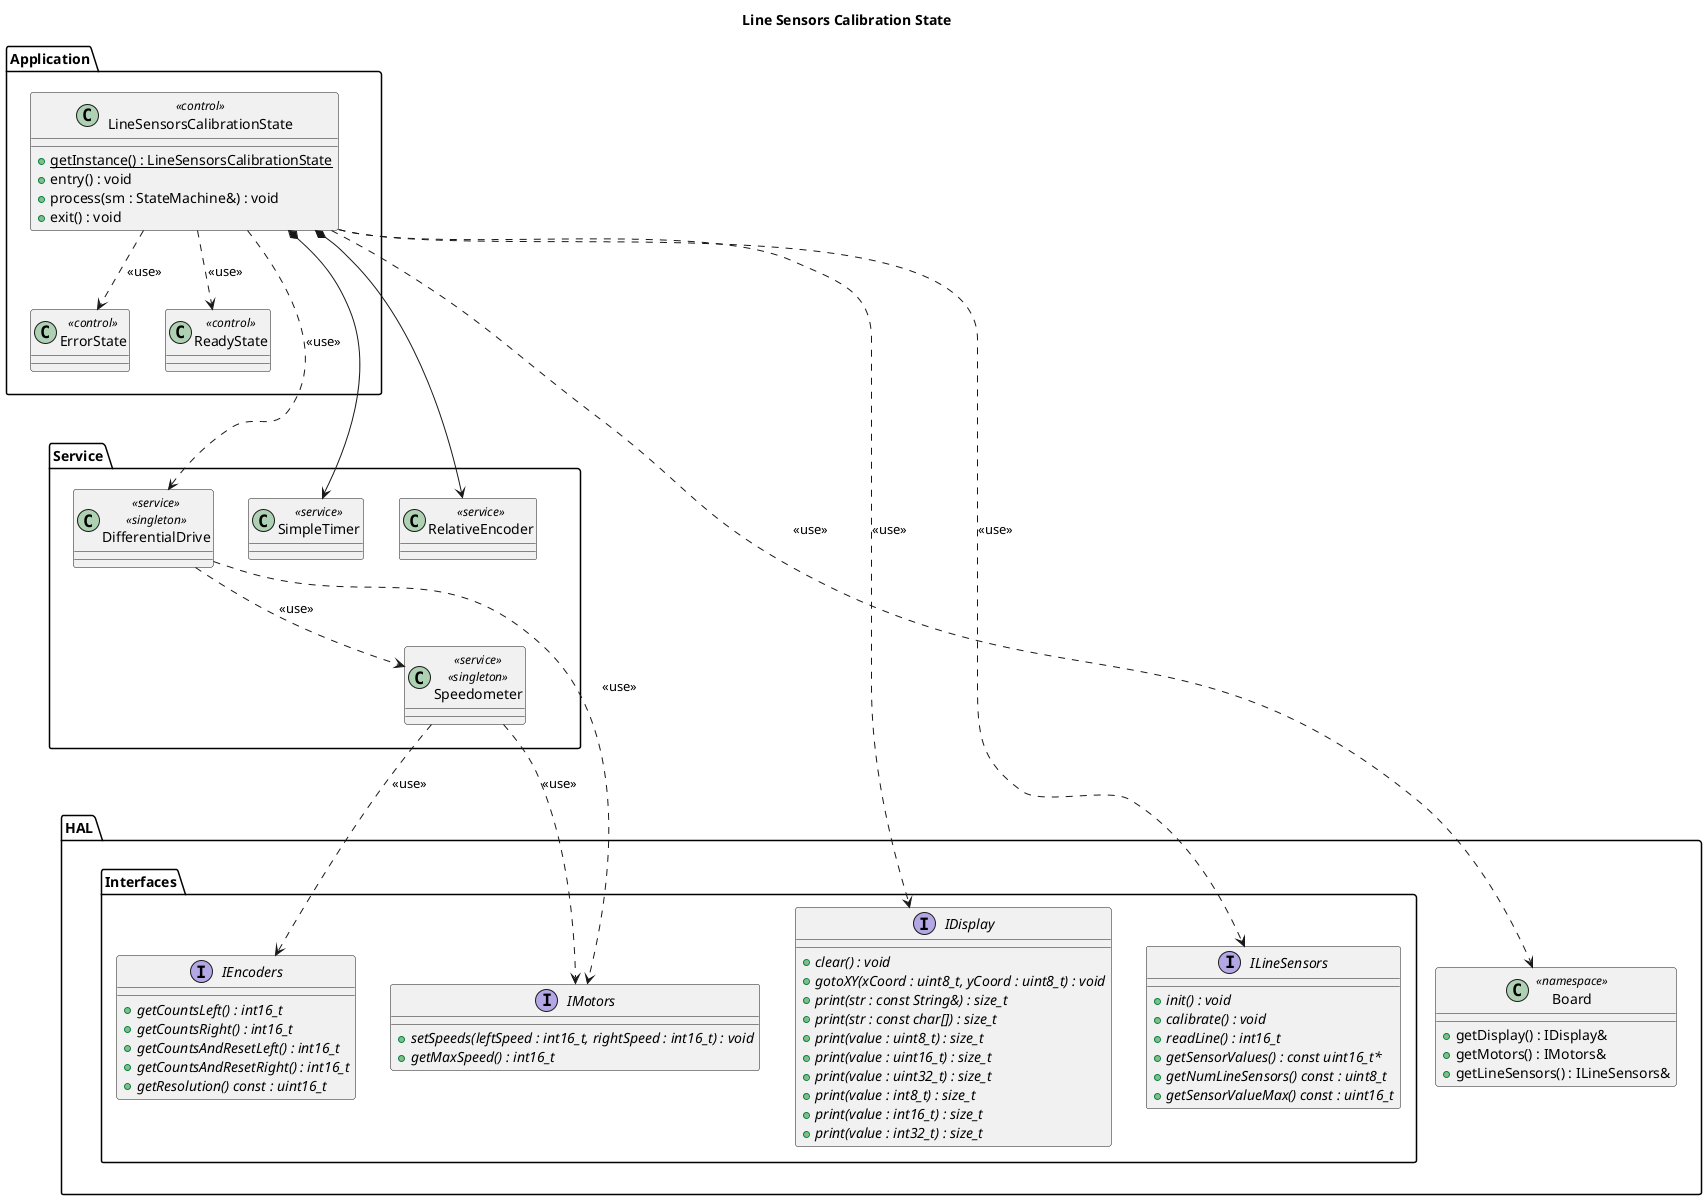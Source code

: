 @startuml

title Line Sensors Calibration State

package "Application" as appLayer {

    class LineSensorsCalibrationState <<control>> {
        + {static} getInstance() : LineSensorsCalibrationState
        + entry() : void
        + process(sm : StateMachine&) : void
        + exit() : void
    }

    class ReadyState <<control>>
    class ErrorState <<control>>

    LineSensorsCalibrationState ..> ReadyState: <<use>>
    LineSensorsCalibrationState ..> ErrorState: <<use>>
}

package "Service" as serviceLayer {

    class SimpleTimer <<service>>
    class RelativeEncoder <<service>>
    class DifferentialDrive <<service>><<singleton>>
    class Speedometer <<service>><<singleton>>

    DifferentialDrive ..> Speedometer: <<use>>
}

package "HAL" as hal {

    package "Interfaces" as halInterfaces {
        interface IDisplay {
            + {abstract} clear() : void
            + {abstract} gotoXY(xCoord : uint8_t, yCoord : uint8_t) : void
            + {abstract} print(str : const String&) : size_t
            + {abstract} print(str : const char[]) : size_t
            + {abstract} print(value : uint8_t) : size_t
            + {abstract} print(value : uint16_t) : size_t
            + {abstract} print(value : uint32_t) : size_t
            + {abstract} print(value : int8_t) : size_t
            + {abstract} print(value : int16_t) : size_t
            + {abstract} print(value : int32_t) : size_t
        }

        interface IMotors {
            + {abstract} setSpeeds(leftSpeed : int16_t, rightSpeed : int16_t) : void
            + {abstract} getMaxSpeed() : int16_t
        }

        interface ILineSensors {
            + {abstract} init() : void
            + {abstract} calibrate() : void
            + {abstract} readLine() : int16_t
            + {abstract} getSensorValues() : const uint16_t*
            + {abstract} getNumLineSensors() const : uint8_t
            + {abstract} getSensorValueMax() const : uint16_t
        }

        interface IEncoders {
            + {abstract} getCountsLeft() : int16_t
            + {abstract} getCountsRight() : int16_t
            + {abstract} getCountsAndResetLeft() : int16_t
            + {abstract} getCountsAndResetRight() : int16_t
            + {abstract} getResolution() const : uint16_t
        }
    }

    class Board << namespace >> {
        + getDisplay() : IDisplay&
        + getMotors() : IMotors&
        + getLineSensors() : ILineSensors&
    }
}

appLayer -[hidden]-- serviceLayer
serviceLayer -[hidden]-- hal

LineSensorsCalibrationState ....> IDisplay: <<use>>
LineSensorsCalibrationState ....> ILineSensors: <<use>>
LineSensorsCalibrationState ....> Board: <<use>>
LineSensorsCalibrationState *--> SimpleTimer
LineSensorsCalibrationState *--> RelativeEncoder
LineSensorsCalibrationState ...> DifferentialDrive: <<use>>

DifferentialDrive ...> IMotors: <<use>>
Speedometer ..> IEncoders: <<use>>
Speedometer ..> IMotors: <<use>>

@enduml